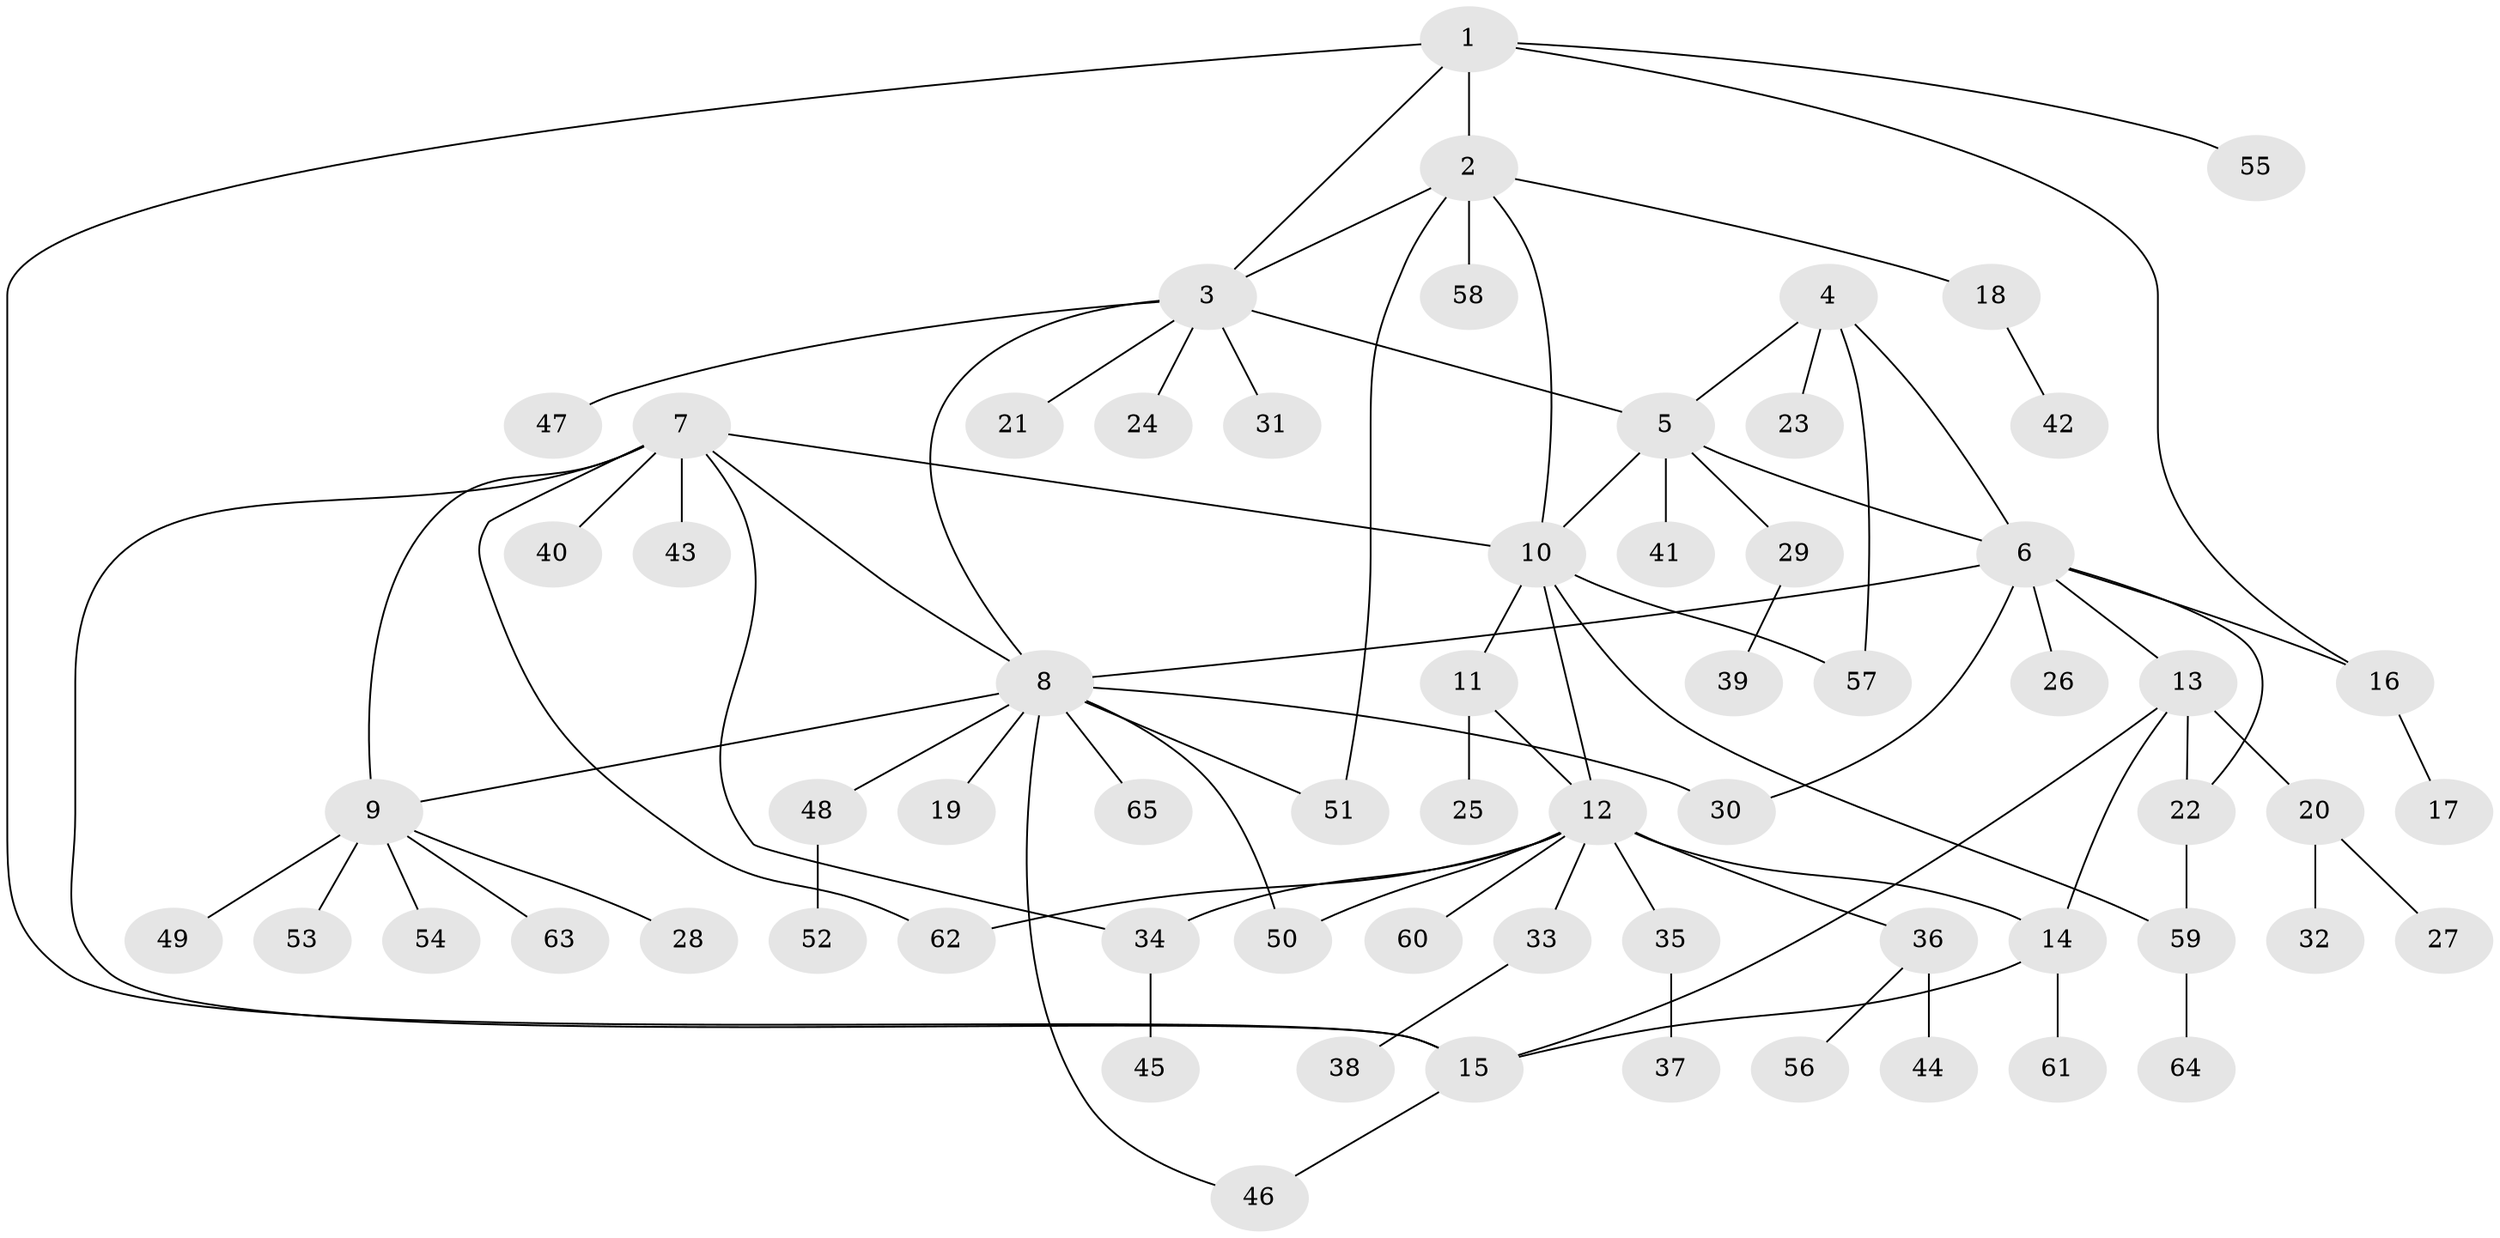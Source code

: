 // coarse degree distribution, {6: 0.08888888888888889, 7: 0.022222222222222223, 4: 0.022222222222222223, 5: 0.022222222222222223, 8: 0.022222222222222223, 13: 0.022222222222222223, 11: 0.022222222222222223, 2: 0.2, 9: 0.022222222222222223, 1: 0.5333333333333333, 3: 0.022222222222222223}
// Generated by graph-tools (version 1.1) at 2025/52/02/27/25 19:52:16]
// undirected, 65 vertices, 85 edges
graph export_dot {
graph [start="1"]
  node [color=gray90,style=filled];
  1;
  2;
  3;
  4;
  5;
  6;
  7;
  8;
  9;
  10;
  11;
  12;
  13;
  14;
  15;
  16;
  17;
  18;
  19;
  20;
  21;
  22;
  23;
  24;
  25;
  26;
  27;
  28;
  29;
  30;
  31;
  32;
  33;
  34;
  35;
  36;
  37;
  38;
  39;
  40;
  41;
  42;
  43;
  44;
  45;
  46;
  47;
  48;
  49;
  50;
  51;
  52;
  53;
  54;
  55;
  56;
  57;
  58;
  59;
  60;
  61;
  62;
  63;
  64;
  65;
  1 -- 2;
  1 -- 3;
  1 -- 15;
  1 -- 16;
  1 -- 55;
  2 -- 3;
  2 -- 10;
  2 -- 18;
  2 -- 51;
  2 -- 58;
  3 -- 5;
  3 -- 8;
  3 -- 21;
  3 -- 24;
  3 -- 31;
  3 -- 47;
  4 -- 5;
  4 -- 6;
  4 -- 23;
  4 -- 57;
  5 -- 6;
  5 -- 10;
  5 -- 29;
  5 -- 41;
  6 -- 8;
  6 -- 13;
  6 -- 16;
  6 -- 22;
  6 -- 26;
  6 -- 30;
  7 -- 8;
  7 -- 9;
  7 -- 10;
  7 -- 15;
  7 -- 34;
  7 -- 40;
  7 -- 43;
  7 -- 62;
  8 -- 9;
  8 -- 19;
  8 -- 30;
  8 -- 46;
  8 -- 48;
  8 -- 50;
  8 -- 51;
  8 -- 65;
  9 -- 28;
  9 -- 49;
  9 -- 53;
  9 -- 54;
  9 -- 63;
  10 -- 11;
  10 -- 12;
  10 -- 57;
  10 -- 59;
  11 -- 12;
  11 -- 25;
  12 -- 14;
  12 -- 33;
  12 -- 34;
  12 -- 35;
  12 -- 36;
  12 -- 50;
  12 -- 60;
  12 -- 62;
  13 -- 14;
  13 -- 15;
  13 -- 20;
  13 -- 22;
  14 -- 15;
  14 -- 61;
  15 -- 46;
  16 -- 17;
  18 -- 42;
  20 -- 27;
  20 -- 32;
  22 -- 59;
  29 -- 39;
  33 -- 38;
  34 -- 45;
  35 -- 37;
  36 -- 44;
  36 -- 56;
  48 -- 52;
  59 -- 64;
}

